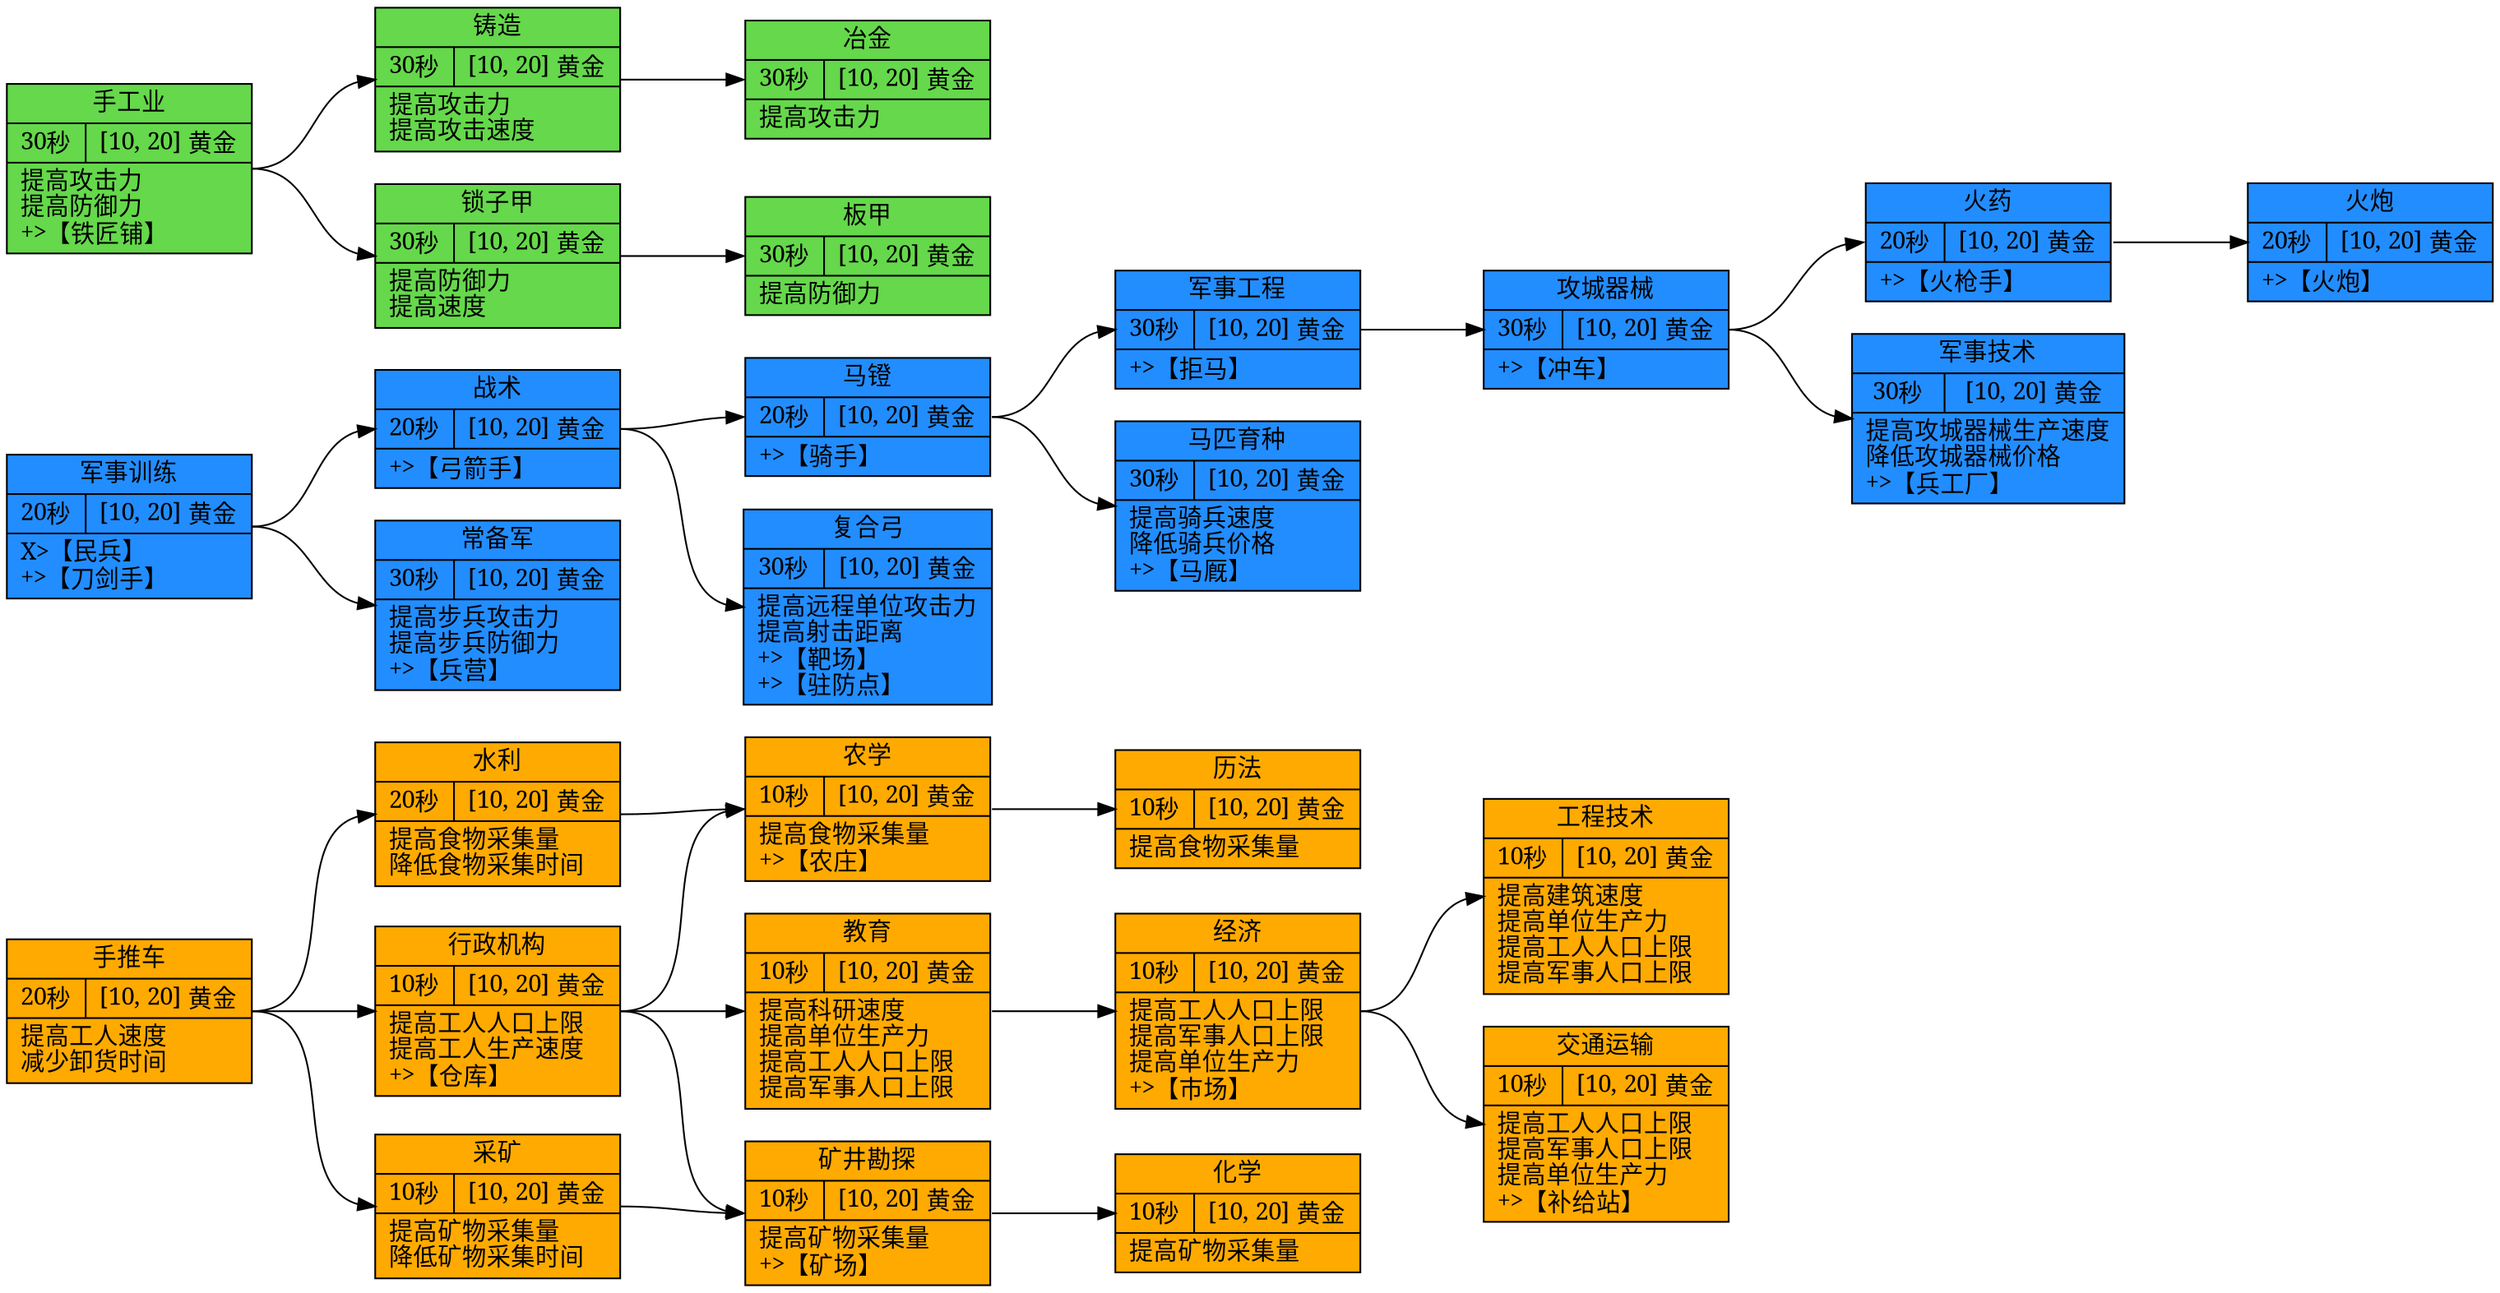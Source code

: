 digraph G {
	rankdir=LR ranksep=1
	"手推车" [label="手推车|{<f0>20秒| <f1>[10, 20] 黄金 }|提高工人速度\l减少卸货时间\l" fillcolor="#ffaa00" fontname=SimSun shape=record style=filled]
	"水利" [label="水利|{<f0>20秒| <f1>[10, 20] 黄金 }|提高食物采集量\l降低食物采集时间\l" fillcolor="#ffaa00" fontname=SimSun shape=record style=filled]
	"手推车":e -> "水利":w [len=2.00]
	"采矿" [label="采矿|{<f0>10秒| <f1>[10, 20] 黄金 }|提高矿物采集量\l降低矿物采集时间\l" fillcolor="#ffaa00" fontname=SimSun shape=record style=filled]
	"手推车":e -> "采矿":w [len=2.00]
	"行政机构" [label="行政机构|{<f0>10秒| <f1>[10, 20] 黄金 }|提高工人人口上限\l提高工人生产速度\l\+\>【仓库】\l" fillcolor="#ffaa00" fontname=SimSun shape=record style=filled]
	"手推车":e -> "行政机构":w [len=2.00]
	"农学" [label="农学|{<f0>10秒| <f1>[10, 20] 黄金 }|提高食物采集量\l\+\>【农庄】\l" fillcolor="#ffaa00" fontname=SimSun shape=record style=filled]
	"水利":e -> "农学":w [len=2.00]
	"行政机构":e -> "农学":w [len=2.00]
	"历法" [label="历法|{<f0>10秒| <f1>[10, 20] 黄金 }|提高食物采集量\l" fillcolor="#ffaa00" fontname=SimSun shape=record style=filled]
	"农学":e -> "历法":w [len=2.00]
	"矿井勘探" [label="矿井勘探|{<f0>10秒| <f1>[10, 20] 黄金 }|提高矿物采集量\l\+\>【矿场】\l" fillcolor="#ffaa00" fontname=SimSun shape=record style=filled]
	"采矿":e -> "矿井勘探":w [len=2.00]
	"行政机构":e -> "矿井勘探":w [len=2.00]
	"化学" [label="化学|{<f0>10秒| <f1>[10, 20] 黄金 }|提高矿物采集量\l" fillcolor="#ffaa00" fontname=SimSun shape=record style=filled]
	"矿井勘探":e -> "化学":w [len=2.00]
	"教育" [label="教育|{<f0>10秒| <f1>[10, 20] 黄金 }|提高科研速度\l提高单位生产力\l提高工人人口上限\l提高军事人口上限\l" fillcolor="#ffaa00" fontname=SimSun shape=record style=filled]
	"行政机构":e -> "教育":w [len=2.00]
	"经济" [label="经济|{<f0>10秒| <f1>[10, 20] 黄金 }|提高工人人口上限\l提高军事人口上限\l提高单位生产力\l\+\>【市场】\l" fillcolor="#ffaa00" fontname=SimSun shape=record style=filled]
	"教育":e -> "经济":w [len=2.00]
	"工程技术" [label="工程技术|{<f0>10秒| <f1>[10, 20] 黄金 }|提高建筑速度\l提高单位生产力\l提高工人人口上限\l提高军事人口上限\l" fillcolor="#ffaa00" fontname=SimSun shape=record style=filled]
	"经济":e -> "工程技术":w [len=2.00]
	"交通运输" [label="交通运输|{<f0>10秒| <f1>[10, 20] 黄金 }|提高工人人口上限\l提高军事人口上限\l提高单位生产力\l\+\>【补给站】\l" fillcolor="#ffaa00" fontname=SimSun shape=record style=filled]
	"经济":e -> "交通运输":w [len=2.00]
	"军事训练" [label="军事训练|{<f0>20秒| <f1>[10, 20] 黄金 }|\X\>【民兵】\l\+\>【刀剑手】\l" fillcolor="#228dff" fontname=SimSun shape=record style=filled]
	"战术" [label="战术|{<f0>20秒| <f1>[10, 20] 黄金 }|\+\>【弓箭手】\l" fillcolor="#228dff" fontname=SimSun shape=record style=filled]
	"军事训练":e -> "战术":w [len=2.00]
	"马镫" [label="马镫|{<f0>20秒| <f1>[10, 20] 黄金 }|\+\>【骑手】\l" fillcolor="#228dff" fontname=SimSun shape=record style=filled]
	"战术":e -> "马镫":w [len=2.00]
	"军事工程" [label="军事工程|{<f0>30秒| <f1>[10, 20] 黄金 }|\+\>【拒马】\l" fillcolor="#228dff" fontname=SimSun shape=record style=filled]
	"马镫":e -> "军事工程":w [len=2.00]
	"攻城器械" [label="攻城器械|{<f0>30秒| <f1>[10, 20] 黄金 }|\+\>【冲车】\l" fillcolor="#228dff" fontname=SimSun shape=record style=filled]
	"军事工程":e -> "攻城器械":w [len=2.00]
	"火药" [label="火药|{<f0>20秒| <f1>[10, 20] 黄金 }|\+\>【火枪手】\l" fillcolor="#228dff" fontname=SimSun shape=record style=filled]
	"攻城器械":e -> "火药":w [len=2.00]
	"火炮" [label="火炮|{<f0>20秒| <f1>[10, 20] 黄金 }|\+\>【火炮】\l" fillcolor="#228dff" fontname=SimSun shape=record style=filled]
	"火药":e -> "火炮":w [len=2.00]
	"常备军" [label="常备军|{<f0>30秒| <f1>[10, 20] 黄金 }|提高步兵攻击力\l提高步兵防御力\l\+\>【兵营】\l" fillcolor="#228dff" fontname=SimSun shape=record style=filled]
	"军事训练":e -> "常备军":w [len=2.00]
	"复合弓" [label="复合弓|{<f0>30秒| <f1>[10, 20] 黄金 }|提高远程单位攻击力\l提高射击距离\l\+\>【靶场】\l\+\>【驻防点】\l" fillcolor="#228dff" fontname=SimSun shape=record style=filled]
	"战术":e -> "复合弓":w [len=2.00]
	"马匹育种" [label="马匹育种|{<f0>30秒| <f1>[10, 20] 黄金 }|提高骑兵速度\l降低骑兵价格\l\+\>【马厩】\l" fillcolor="#228dff" fontname=SimSun shape=record style=filled]
	"马镫":e -> "马匹育种":w [len=2.00]
	"军事技术" [label="军事技术|{<f0>30秒| <f1>[10, 20] 黄金 }|提高攻城器械生产速度\l降低攻城器械价格\l\+\>【兵工厂】\l" fillcolor="#228dff" fontname=SimSun shape=record style=filled]
	"攻城器械":e -> "军事技术":w [len=2.00]
	"手工业" [label="手工业|{<f0>30秒| <f1>[10, 20] 黄金 }|提高攻击力\l提高防御力\l\+\>【铁匠铺】\l" fillcolor="#65d84b" fontname=SimSun shape=record style=filled]
	"铸造" [label="铸造|{<f0>30秒| <f1>[10, 20] 黄金 }|提高攻击力\l提高攻击速度\l" fillcolor="#65d84b" fontname=SimSun shape=record style=filled]
	"手工业":e -> "铸造":w [len=2.00]
	"冶金" [label="冶金|{<f0>30秒| <f1>[10, 20] 黄金 }|提高攻击力\l" fillcolor="#65d84b" fontname=SimSun shape=record style=filled]
	"铸造":e -> "冶金":w [len=2.00]
	"锁子甲" [label="锁子甲|{<f0>30秒| <f1>[10, 20] 黄金 }|提高防御力\l提高速度\l" fillcolor="#65d84b" fontname=SimSun shape=record style=filled]
	"手工业":e -> "锁子甲":w [len=2.00]
	"板甲" [label="板甲|{<f0>30秒| <f1>[10, 20] 黄金 }|提高防御力\l" fillcolor="#65d84b" fontname=SimSun shape=record style=filled]
	"锁子甲":e -> "板甲":w [len=2.00]
}
